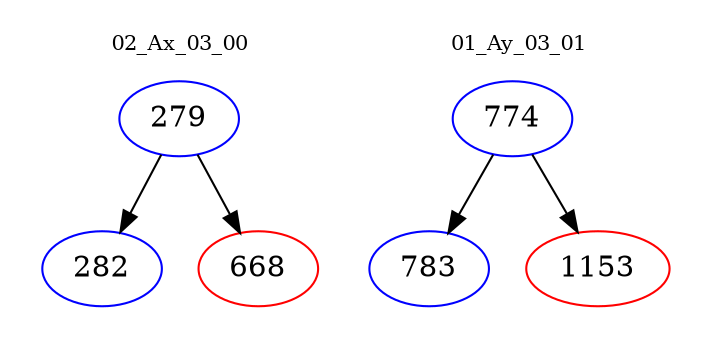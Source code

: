 digraph{
subgraph cluster_0 {
color = white
label = "02_Ax_03_00";
fontsize=10;
T0_279 [label="279", color="blue"]
T0_279 -> T0_282 [color="black"]
T0_282 [label="282", color="blue"]
T0_279 -> T0_668 [color="black"]
T0_668 [label="668", color="red"]
}
subgraph cluster_1 {
color = white
label = "01_Ay_03_01";
fontsize=10;
T1_774 [label="774", color="blue"]
T1_774 -> T1_783 [color="black"]
T1_783 [label="783", color="blue"]
T1_774 -> T1_1153 [color="black"]
T1_1153 [label="1153", color="red"]
}
}
